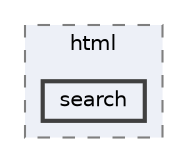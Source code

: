 digraph "search"
{
 // INTERACTIVE_SVG=YES
 // LATEX_PDF_SIZE
  bgcolor="transparent";
  edge [fontname=Helvetica,fontsize=10,labelfontname=Helvetica,labelfontsize=10];
  node [fontname=Helvetica,fontsize=10,shape=box,height=0.2,width=0.4];
  compound=true
  subgraph clusterdir_2fdfbc3a1e7b82a8534805322f7f4b16 {
    graph [ bgcolor="#edf0f7", pencolor="grey50", label="html", fontname=Helvetica,fontsize=10 style="filled,dashed", URL="dir_2fdfbc3a1e7b82a8534805322f7f4b16.html",tooltip=""]
  dir_fd979fea0d8fd39849bea8a4ead093e1 [label="search", fillcolor="#edf0f7", color="grey25", style="filled,bold", URL="dir_fd979fea0d8fd39849bea8a4ead093e1.html",tooltip=""];
  }
}
